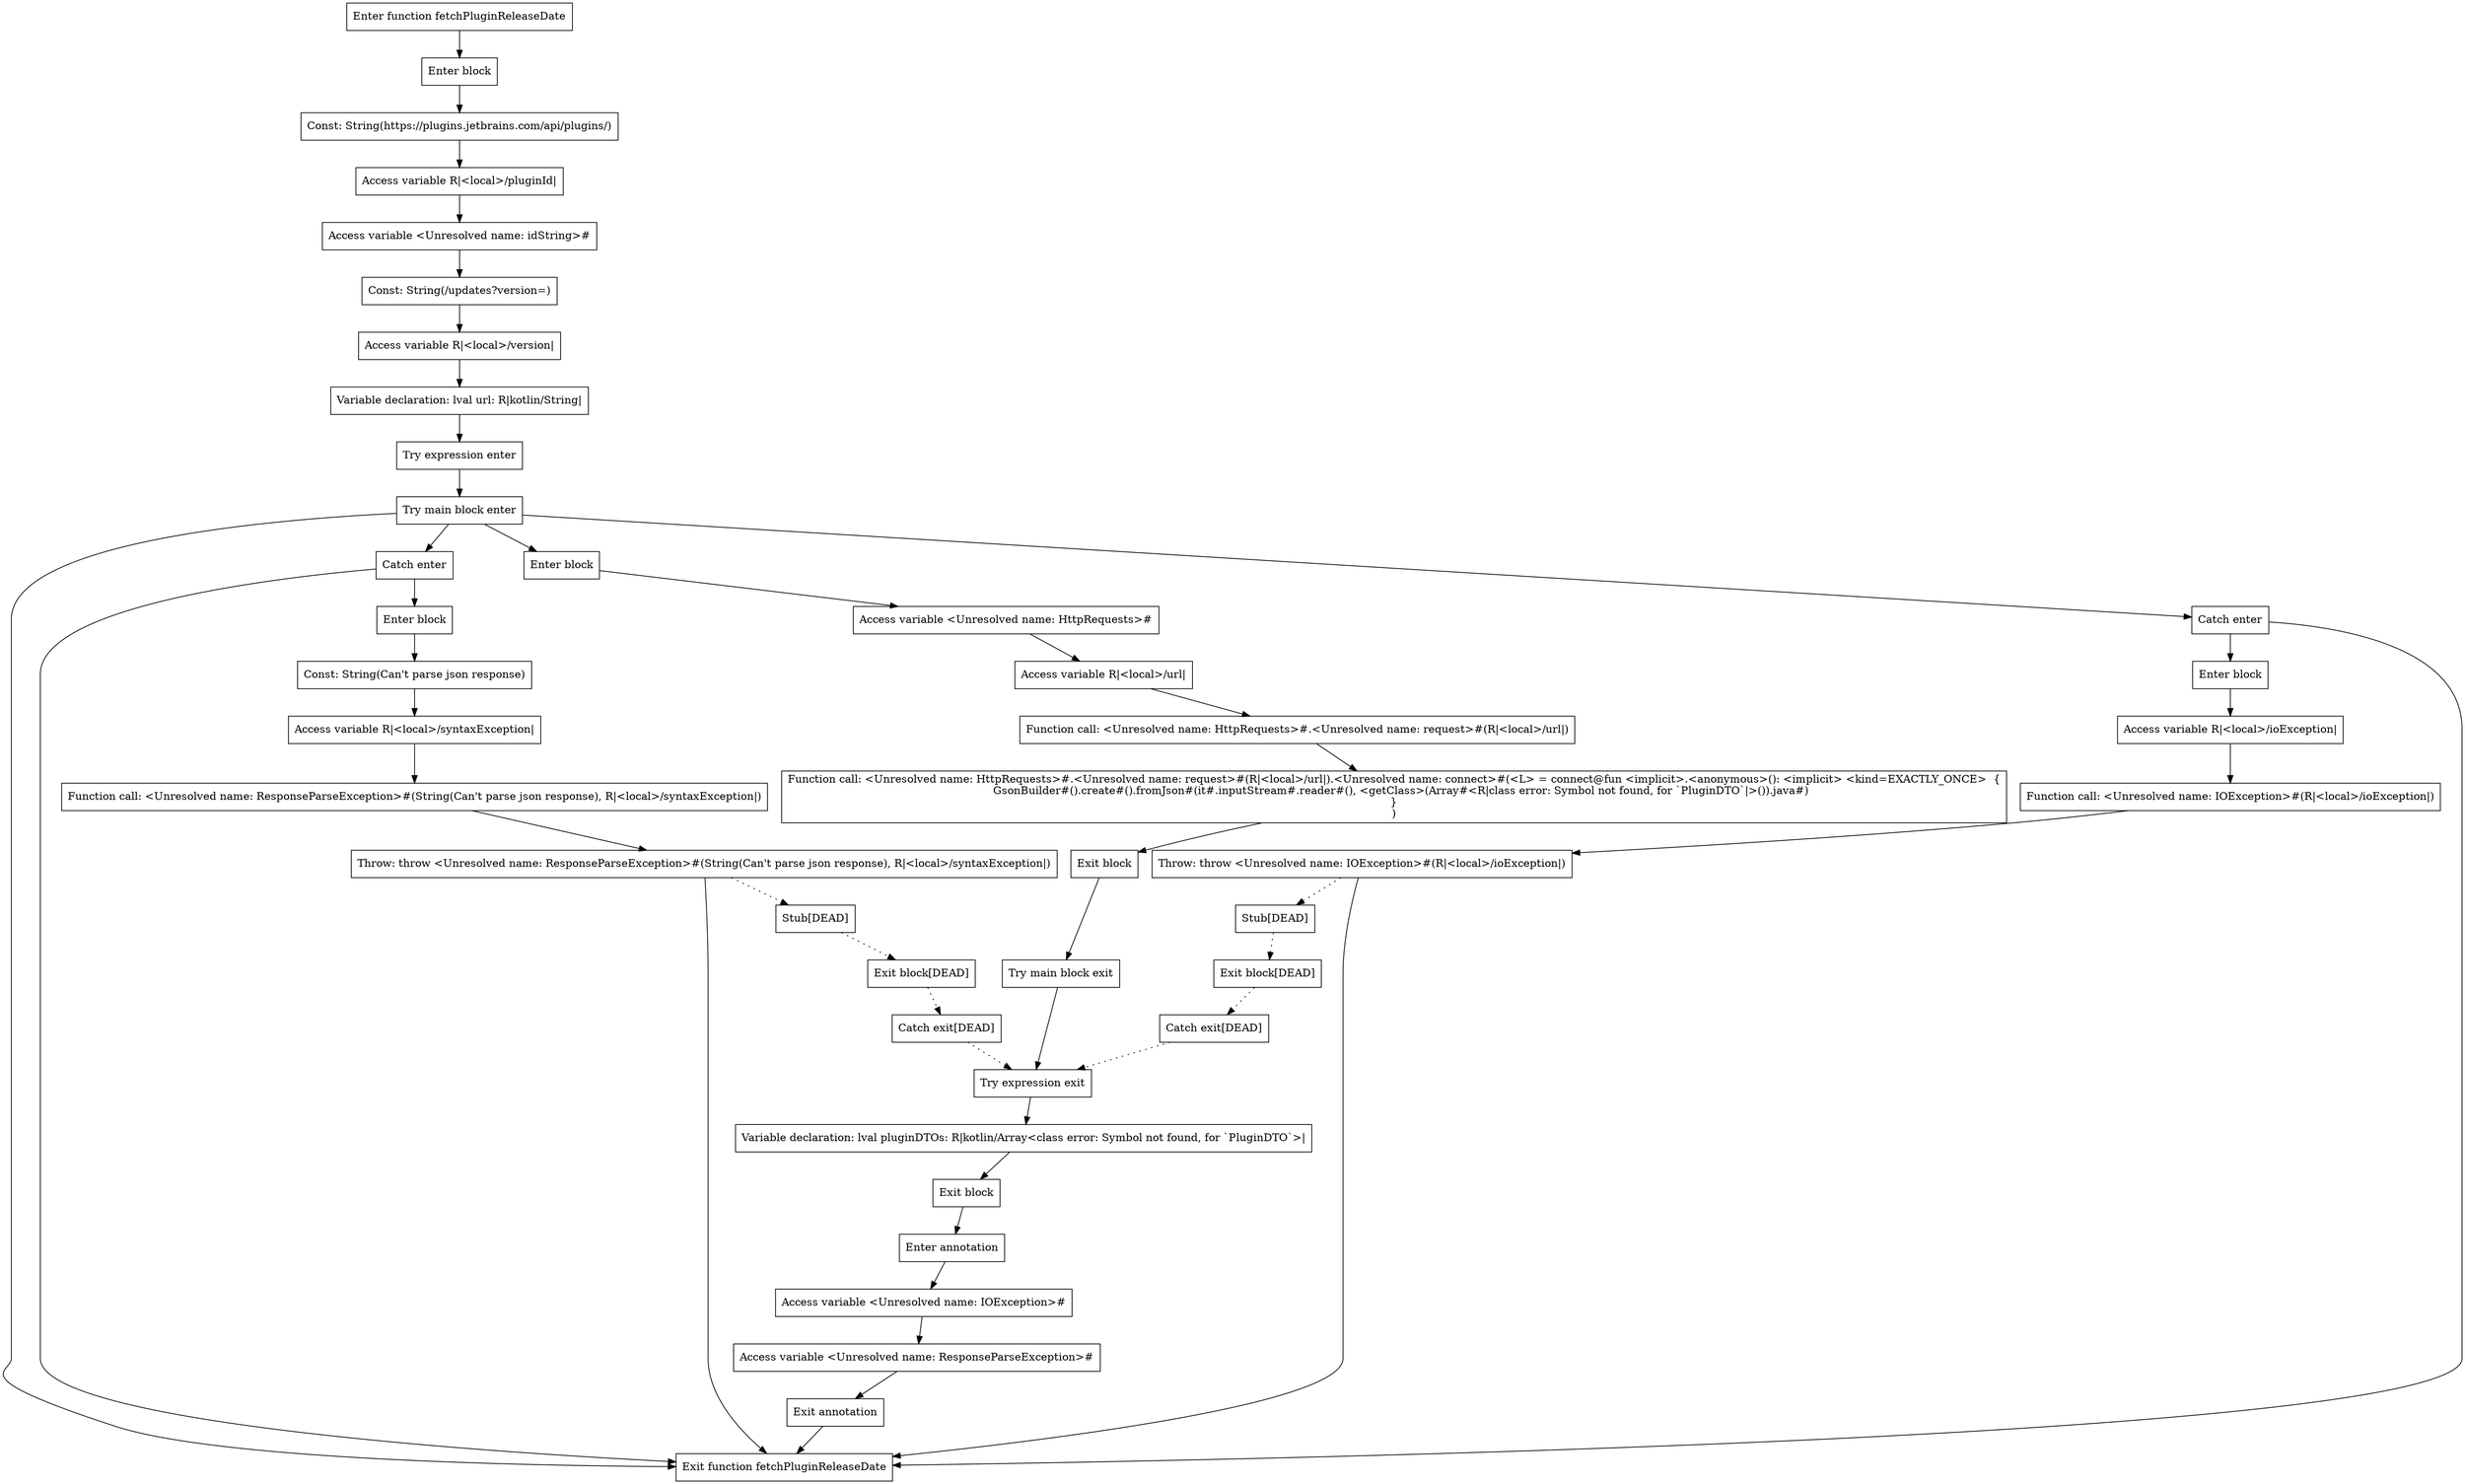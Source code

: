 digraph complex_kt {
subgraph fetchPluginReleaseDate {
  0 [shape=box label="Enter function fetchPluginReleaseDate"];
  1 [shape=box label="Enter block"];
  2 [shape=box label="Const: String(https://plugins.jetbrains.com/api/plugins/)"];
  3 [shape=box label="Access variable R|<local>/pluginId|"];
  4 [shape=box label="Access variable <Unresolved name: idString>#"];
  5 [shape=box label="Const: String(/updates?version=)"];
  6 [shape=box label="Access variable R|<local>/version|"];
  7 [shape=box label="Variable declaration: lval url: R|kotlin/String|"];
  8 [shape=box label="Try expression enter"];
  9 [shape=box label="Try main block enter"];
  10 [shape=box label="Enter block"];
  11 [shape=box label="Access variable <Unresolved name: HttpRequests>#"];
  12 [shape=box label="Access variable R|<local>/url|"];
  13 [shape=box label="Function call: <Unresolved name: HttpRequests>#.<Unresolved name: request>#(R|<local>/url|)"];
  14 [shape=box label="Function call: <Unresolved name: HttpRequests>#.<Unresolved name: request>#(R|<local>/url|).<Unresolved name: connect>#(<L> = connect@fun <implicit>.<anonymous>(): <implicit> <kind=EXACTLY_ONCE>  {
    GsonBuilder#().create#().fromJson#(it#.inputStream#.reader#(), <getClass>(Array#<R|class error: Symbol not found, for `PluginDTO`|>()).java#)
}
)"];
  15 [shape=box label="Exit block"];
  16 [shape=box label="Try main block exit"];
  17 [shape=box label="Catch enter"];
  18 [shape=box label="Enter block"];
  19 [shape=box label="Const: String(Can't parse json response)"];
  20 [shape=box label="Access variable R|<local>/syntaxException|"];
  21 [shape=box label="Function call: <Unresolved name: ResponseParseException>#(String(Can't parse json response), R|<local>/syntaxException|)"];
  22 [shape=box label="Throw: throw <Unresolved name: ResponseParseException>#(String(Can't parse json response), R|<local>/syntaxException|)"];
  23 [shape=box label="Stub[DEAD]"];
  24 [shape=box label="Exit block[DEAD]"];
  25 [shape=box label="Catch exit[DEAD]"];
  26 [shape=box label="Catch enter"];
  27 [shape=box label="Enter block"];
  28 [shape=box label="Access variable R|<local>/ioException|"];
  29 [shape=box label="Function call: <Unresolved name: IOException>#(R|<local>/ioException|)"];
  30 [shape=box label="Throw: throw <Unresolved name: IOException>#(R|<local>/ioException|)"];
  31 [shape=box label="Stub[DEAD]"];
  32 [shape=box label="Exit block[DEAD]"];
  33 [shape=box label="Catch exit[DEAD]"];
  34 [shape=box label="Try expression exit"];
  35 [shape=box label="Variable declaration: lval pluginDTOs: R|kotlin/Array<class error: Symbol not found, for `PluginDTO`>|"];
  36 [shape=box label="Exit block"];
  37 [shape=box label="Enter annotation"];
  38 [shape=box label="Access variable <Unresolved name: IOException>#"];
  39 [shape=box label="Access variable <Unresolved name: ResponseParseException>#"];
  40 [shape=box label="Exit annotation"];
  41 [shape=box label="Exit function fetchPluginReleaseDate"];

  0 -> {1};
  1 -> {2};
  2 -> {3};
  3 -> {4};
  4 -> {5};
  5 -> {6};
  6 -> {7};
  7 -> {8};
  8 -> {9};
  9 -> {41 26 17 10};
  10 -> {11};
  11 -> {12};
  12 -> {13};
  13 -> {14};
  14 -> {15};
  15 -> {16};
  16 -> {34};
  17 -> {41 18};
  18 -> {19};
  19 -> {20};
  20 -> {21};
  21 -> {22};
  22 -> {41};
  22 -> {23} [style=dotted];
  23 -> {24} [style=dotted];
  24 -> {25} [style=dotted];
  25 -> {34} [style=dotted];
  26 -> {41 27};
  27 -> {28};
  28 -> {29};
  29 -> {30};
  30 -> {41};
  30 -> {31} [style=dotted];
  31 -> {32} [style=dotted];
  32 -> {33} [style=dotted];
  33 -> {34} [style=dotted];
  34 -> {35};
  35 -> {36};
  36 -> {37};
  37 -> {38};
  38 -> {39};
  39 -> {40};
  40 -> {41};
}

}
